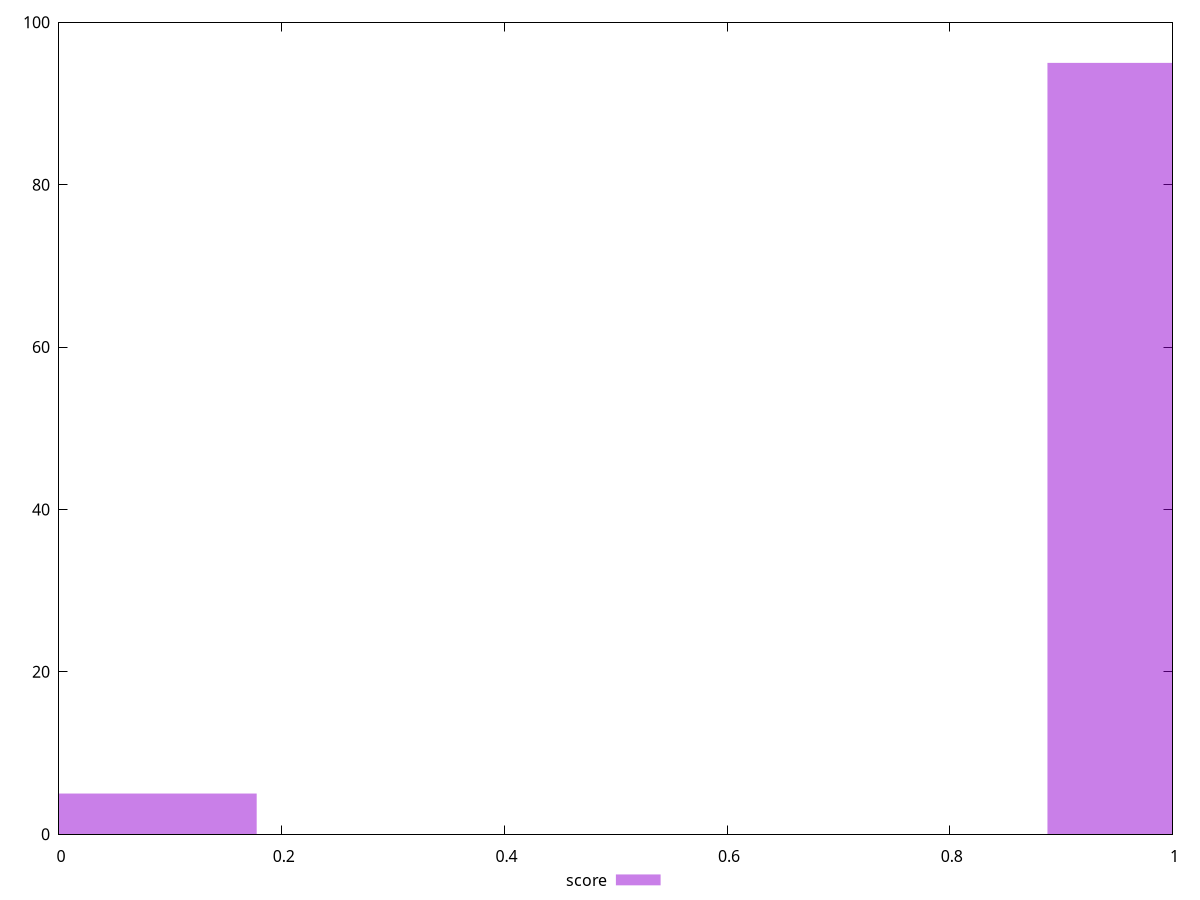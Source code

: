 reset

$score <<EOF
0 5
1.0652429629799116 95
EOF

set key outside below
set boxwidth 0.35508098765997054
set xrange [0:1]
set yrange [0:100]
set trange [0:100]
set style fill transparent solid 0.5 noborder
set terminal svg size 640, 490 enhanced background rgb 'white'
set output "report_00011_2021-02-09T10:53:21.242Z/server-response-time/samples/pages/score/histogram.svg"

plot $score title "score" with boxes

reset
